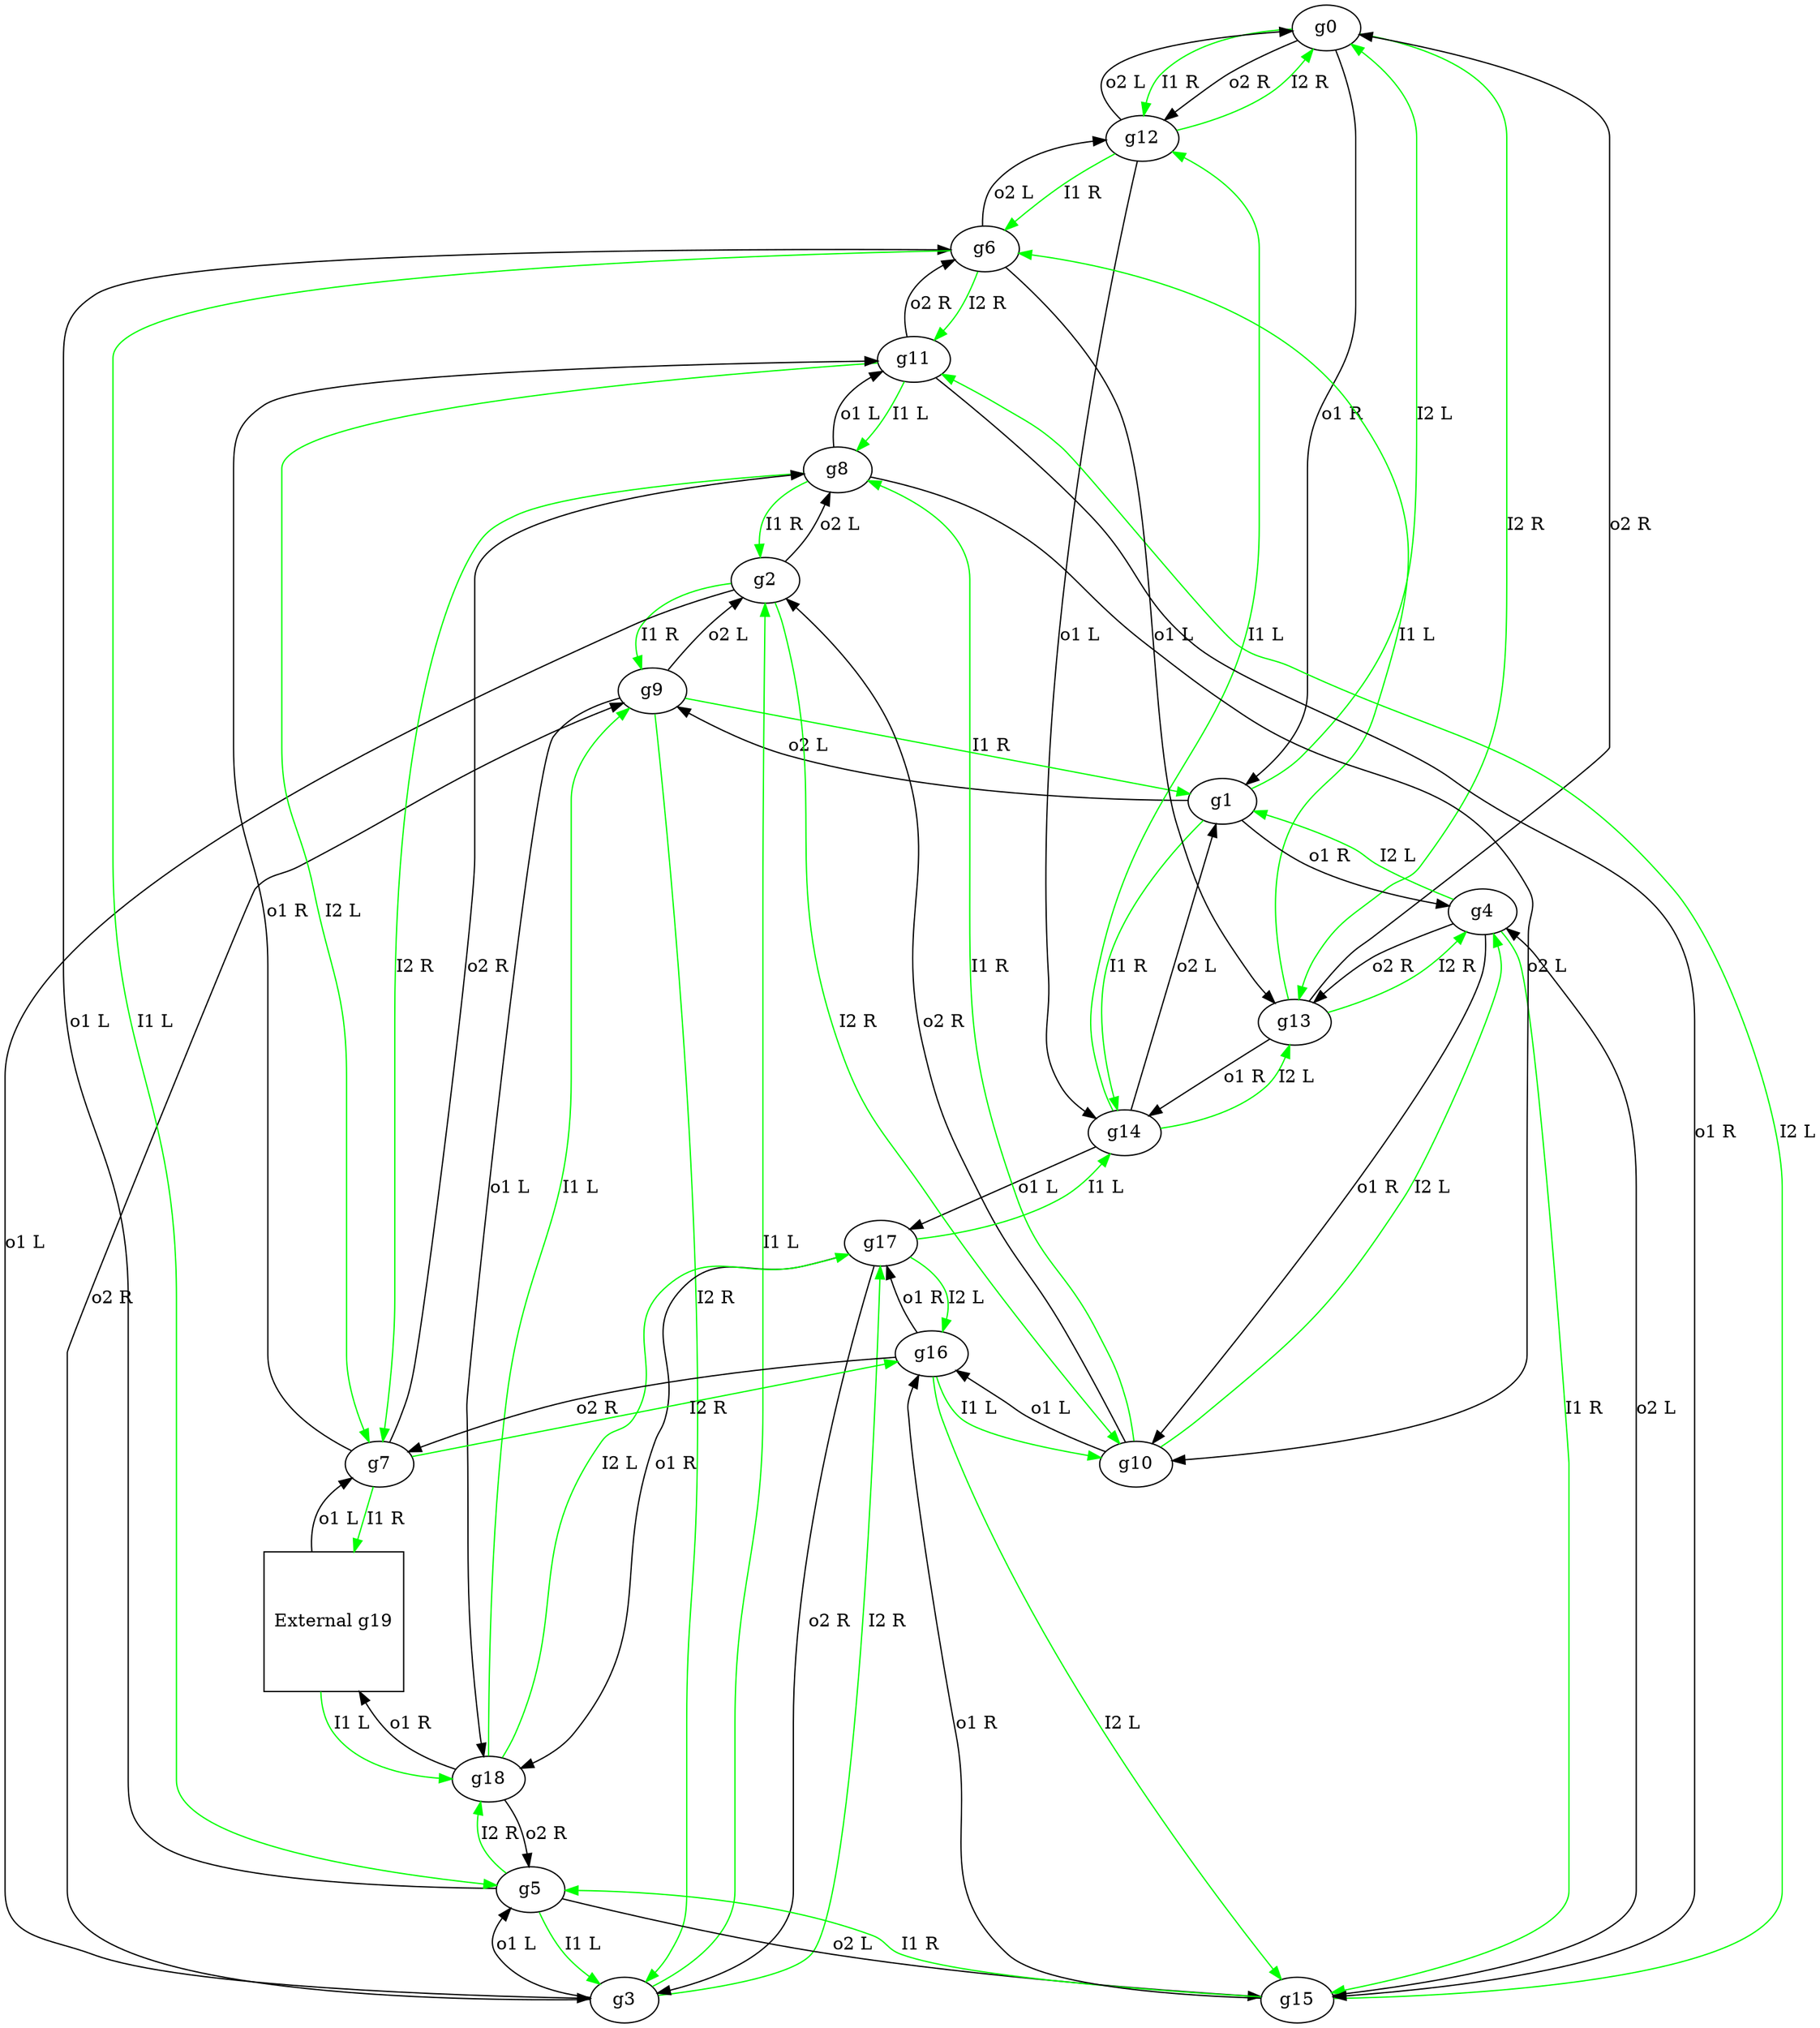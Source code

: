 digraph G {
#        12R13R0#1R12R ('12', 'R', '13', 'R', '1', 'R', '12', 'R')
#          14R0L0#4R9L ('14', 'R', '0', 'L', '4', 'R', '9', 'L')
#          9R10R0#3L8L ('9', 'R', '10', 'R', '3', 'L', '8', 'L')
#          2L17R0#5L9R ('2', 'L', '17', 'R', '5', 'L', '9', 'R')
#        15R1L0#10R13R ('15', 'R', '1', 'L', '10', 'R', '13', 'R')
#         3L18R0#6L15L ('3', 'L', '18', 'R', '6', 'L', '15', 'L')
#        5L11R0#13L12L ('5', 'L', '11', 'R', '13', 'L', '12', 'L')
#        19R16R0#11R8R ('19', 'R', '16', 'R', '11', 'R', '8', 'R')
#         2R7R0#11L10L ('2', 'R', '7', 'R', '11', 'L', '10', 'L')
#          1R3R0#18L2L ('1', 'R', '3', 'R', '18', 'L', '2', 'L')
#          8R4L0#16L2R ('8', 'R', '4', 'L', '16', 'L', '2', 'R')
#          8L7L0#15R6R ('8', 'L', '7', 'L', '15', 'R', '6', 'R')
#          6R0R0#14L0L ('6', 'R', '0', 'R', '14', 'L', '0', 'L')
#          6L4R0#14R0R ('6', 'L', '4', 'R', '14', 'R', '0', 'R')
#        12L13L0#17L1L ('12', 'L', '13', 'L', '17', 'L', '1', 'L')
#         5R11L0#16R4L ('5', 'R', '11', 'L', '16', 'R', '4', 'L')
#        10L15L0#17R7R ('10', 'L', '15', 'L', '17', 'R', '7', 'R')
#        14L16L0#18R3R ('14', 'L', '16', 'L', '18', 'R', '3', 'R')
#         9L17L0#19R5R ('9', 'L', '17', 'L', '19', 'R', '5', 'R')
#            X18L0#X7L ('18', 'L', '7', 'L')
# 12R13R0#1R12R ('12', 'R', '13', 'R', '1', 'R', '12', 'R')
g0 -> g12 [label="I1 R", color=green];
g0 -> g13 [label="I2 R", color=green];
g0 -> g1 [label="o1 R"];
g0 -> g12 [label="o2 R"];
# 14R0L0#4R9L ('14', 'R', '0', 'L', '4', 'R', '9', 'L')
g1 -> g14 [label="I1 R", color=green];
g1 -> g0 [label="I2 L", color=green];
g1 -> g4 [label="o1 R"];
g1 -> g9 [label="o2 L"];
# 9R10R0#3L8L ('9', 'R', '10', 'R', '3', 'L', '8', 'L')
g2 -> g9 [label="I1 R", color=green];
g2 -> g10 [label="I2 R", color=green];
g2 -> g3 [label="o1 L"];
g2 -> g8 [label="o2 L"];
# 2L17R0#5L9R ('2', 'L', '17', 'R', '5', 'L', '9', 'R')
g3 -> g2 [label="I1 L", color=green];
g3 -> g17 [label="I2 R", color=green];
g3 -> g5 [label="o1 L"];
g3 -> g9 [label="o2 R"];
# 15R1L0#10R13R ('15', 'R', '1', 'L', '10', 'R', '13', 'R')
g4 -> g15 [label="I1 R", color=green];
g4 -> g1 [label="I2 L", color=green];
g4 -> g10 [label="o1 R"];
g4 -> g13 [label="o2 R"];
# 3L18R0#6L15L ('3', 'L', '18', 'R', '6', 'L', '15', 'L')
g5 -> g3 [label="I1 L", color=green];
g5 -> g18 [label="I2 R", color=green];
g5 -> g6 [label="o1 L"];
g5 -> g15 [label="o2 L"];
# 5L11R0#13L12L ('5', 'L', '11', 'R', '13', 'L', '12', 'L')
g6 -> g5 [label="I1 L", color=green];
g6 -> g11 [label="I2 R", color=green];
g6 -> g13 [label="o1 L"];
g6 -> g12 [label="o2 L"];
# 19R16R0#11R8R ('19', 'R', '16', 'R', '11', 'R', '8', 'R')
g7 -> g19 [label="I1 R", color=green];
g7 -> g16 [label="I2 R", color=green];
g7 -> g11 [label="o1 R"];
g7 -> g8 [label="o2 R"];
# 2R7R0#11L10L ('2', 'R', '7', 'R', '11', 'L', '10', 'L')
g8 -> g2 [label="I1 R", color=green];
g8 -> g7 [label="I2 R", color=green];
g8 -> g11 [label="o1 L"];
g8 -> g10 [label="o2 L"];
# 1R3R0#18L2L ('1', 'R', '3', 'R', '18', 'L', '2', 'L')
g9 -> g1 [label="I1 R", color=green];
g9 -> g3 [label="I2 R", color=green];
g9 -> g18 [label="o1 L"];
g9 -> g2 [label="o2 L"];
# 8R4L0#16L2R ('8', 'R', '4', 'L', '16', 'L', '2', 'R')
g10 -> g8 [label="I1 R", color=green];
g10 -> g4 [label="I2 L", color=green];
g10 -> g16 [label="o1 L"];
g10 -> g2 [label="o2 R"];
# 8L7L0#15R6R ('8', 'L', '7', 'L', '15', 'R', '6', 'R')
g11 -> g8 [label="I1 L", color=green];
g11 -> g7 [label="I2 L", color=green];
g11 -> g15 [label="o1 R"];
g11 -> g6 [label="o2 R"];
# 6R0R0#14L0L ('6', 'R', '0', 'R', '14', 'L', '0', 'L')
g12 -> g6 [label="I1 R", color=green];
g12 -> g0 [label="I2 R", color=green];
g12 -> g14 [label="o1 L"];
g12 -> g0 [label="o2 L"];
# 6L4R0#14R0R ('6', 'L', '4', 'R', '14', 'R', '0', 'R')
g13 -> g6 [label="I1 L", color=green];
g13 -> g4 [label="I2 R", color=green];
g13 -> g14 [label="o1 R"];
g13 -> g0 [label="o2 R"];
# 12L13L0#17L1L ('12', 'L', '13', 'L', '17', 'L', '1', 'L')
g14 -> g12 [label="I1 L", color=green];
g14 -> g13 [label="I2 L", color=green];
g14 -> g17 [label="o1 L"];
g14 -> g1 [label="o2 L"];
# 5R11L0#16R4L ('5', 'R', '11', 'L', '16', 'R', '4', 'L')
g15 -> g5 [label="I1 R", color=green];
g15 -> g11 [label="I2 L", color=green];
g15 -> g16 [label="o1 R"];
g15 -> g4 [label="o2 L"];
# 10L15L0#17R7R ('10', 'L', '15', 'L', '17', 'R', '7', 'R')
g16 -> g10 [label="I1 L", color=green];
g16 -> g15 [label="I2 L", color=green];
g16 -> g17 [label="o1 R"];
g16 -> g7 [label="o2 R"];
# 14L16L0#18R3R ('14', 'L', '16', 'L', '18', 'R', '3', 'R')
g17 -> g14 [label="I1 L", color=green];
g17 -> g16 [label="I2 L", color=green];
g17 -> g18 [label="o1 R"];
g17 -> g3 [label="o2 R"];
# 9L17L0#19R5R ('9', 'L', '17', 'L', '19', 'R', '5', 'R')
g18 -> g9 [label="I1 L", color=green];
g18 -> g17 [label="I2 L", color=green];
g18 -> g19 [label="o1 R"];
g18 -> g5 [label="o2 R"];
# External Gate X18L0#X7L ('18', 'L', '7', 'L')
g19 [label="External g19", shape=square ];
g19 -> g18 [label="I1 L", color=green ];
g19 -> g7 [label="o1 L"];
}
